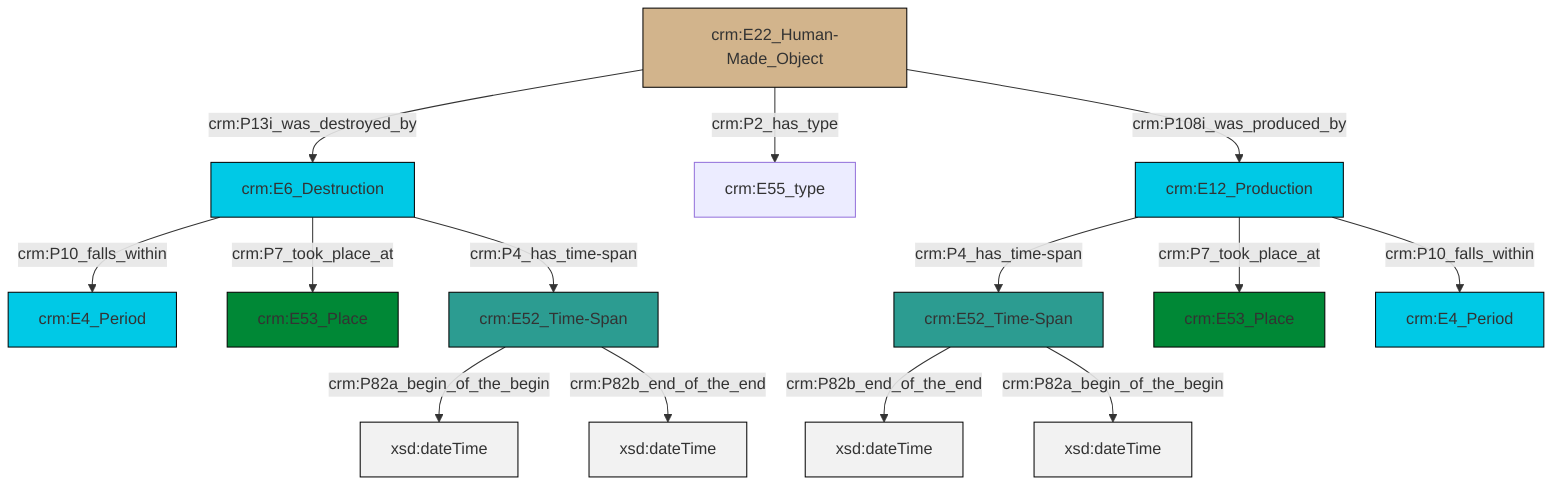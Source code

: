 graph TD
classDef Literal fill:#f2f2f2,stroke:#000000;
classDef CRM_Entity fill:#FFFFFF,stroke:#000000;
classDef Temporal_Entity fill:#00C9E6, stroke:#000000;
classDef Type fill:#E18312, stroke:#000000;
classDef Time-Span fill:#2C9C91, stroke:#000000;
classDef Appellation fill:#FFEB7F, stroke:#000000;
classDef Place fill:#008836, stroke:#000000;
classDef Persistent_Item fill:#B266B2, stroke:#000000;
classDef Conceptual_Object fill:#FFD700, stroke:#000000;
classDef Physical_Thing fill:#D2B48C, stroke:#000000;
classDef Actor fill:#f58aad, stroke:#000000;
classDef PC_Classes fill:#4ce600, stroke:#000000;
classDef Multi fill:#cccccc,stroke:#000000;

2["crm:E6_Destruction"]:::Temporal_Entity -->|crm:P7_took_place_at| 3["crm:E53_Place"]:::Place
6["crm:E22_Human-Made_Object"]:::Physical_Thing -->|crm:P13i_was_destroyed_by| 2["crm:E6_Destruction"]:::Temporal_Entity
2["crm:E6_Destruction"]:::Temporal_Entity -->|crm:P4_has_time-span| 9["crm:E52_Time-Span"]:::Time-Span
7["crm:E52_Time-Span"]:::Time-Span -->|crm:P82b_end_of_the_end| 10[xsd:dateTime]:::Literal
11["crm:E12_Production"]:::Temporal_Entity -->|crm:P7_took_place_at| 12["crm:E53_Place"]:::Place
11["crm:E12_Production"]:::Temporal_Entity -->|crm:P4_has_time-span| 7["crm:E52_Time-Span"]:::Time-Span
2["crm:E6_Destruction"]:::Temporal_Entity -->|crm:P10_falls_within| 0["crm:E4_Period"]:::Temporal_Entity
9["crm:E52_Time-Span"]:::Time-Span -->|crm:P82a_begin_of_the_begin| 17[xsd:dateTime]:::Literal
9["crm:E52_Time-Span"]:::Time-Span -->|crm:P82b_end_of_the_end| 20[xsd:dateTime]:::Literal
6["crm:E22_Human-Made_Object"]:::Physical_Thing -->|crm:P108i_was_produced_by| 11["crm:E12_Production"]:::Temporal_Entity
6["crm:E22_Human-Made_Object"]:::Physical_Thing -->|crm:P2_has_type| 4["crm:E55_type"]:::Default
11["crm:E12_Production"]:::Temporal_Entity -->|crm:P10_falls_within| 14["crm:E4_Period"]:::Temporal_Entity
7["crm:E52_Time-Span"]:::Time-Span -->|crm:P82a_begin_of_the_begin| 23[xsd:dateTime]:::Literal